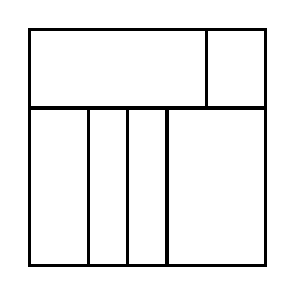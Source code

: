 \begin{tikzpicture}[very thick, scale=.5]
    \draw (0,4) rectangle (9/2,6);
    \draw (9/2,4) rectangle (6,6);
    \draw (0,0) rectangle (3/2,4);
    \draw (3/2,0) rectangle (5/2,4);
    \draw (5/2,0) rectangle (7/2,4);
    \draw (7/2,0) rectangle (6,4);
\end{tikzpicture}
